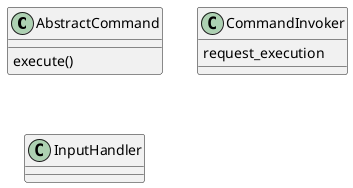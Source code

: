@startuml
'https://plantuml.com/class-diagram

class AbstractCommand
AbstractCommand : execute()

class CommandInvoker
CommandInvoker : request_execution

class InputHandler

@enduml